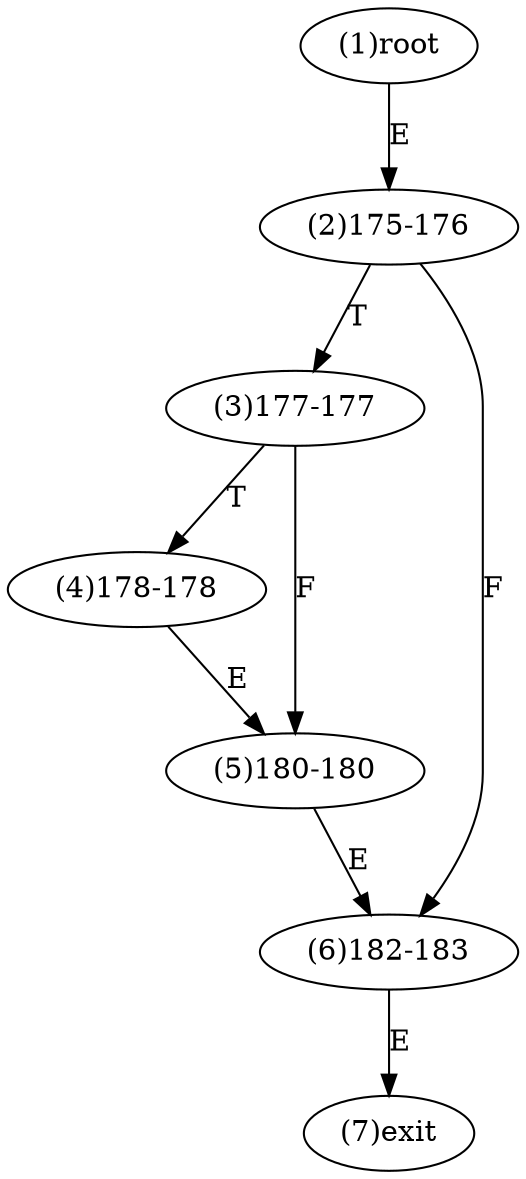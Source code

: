 digraph "" { 
1[ label="(1)root"];
2[ label="(2)175-176"];
3[ label="(3)177-177"];
4[ label="(4)178-178"];
5[ label="(5)180-180"];
6[ label="(6)182-183"];
7[ label="(7)exit"];
1->2[ label="E"];
2->6[ label="F"];
2->3[ label="T"];
3->5[ label="F"];
3->4[ label="T"];
4->5[ label="E"];
5->6[ label="E"];
6->7[ label="E"];
}